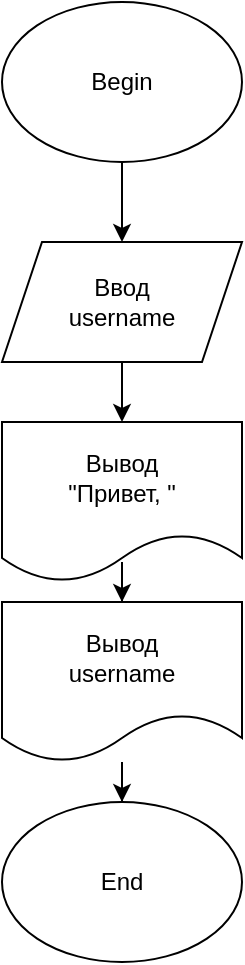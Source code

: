 <mxfile version="20.2.3" type="device"><diagram id="09Yvjt_T_7oLMIW9bUqs" name="Страница 1"><mxGraphModel dx="868" dy="553" grid="1" gridSize="10" guides="1" tooltips="1" connect="1" arrows="1" fold="1" page="1" pageScale="1" pageWidth="827" pageHeight="1169" math="0" shadow="0"><root><mxCell id="0"/><mxCell id="1" parent="0"/><mxCell id="05B9OgRyAF2SdJBMUtW3-11" value="" style="edgeStyle=orthogonalEdgeStyle;rounded=0;orthogonalLoop=1;jettySize=auto;html=1;" parent="1" source="05B9OgRyAF2SdJBMUtW3-8" target="05B9OgRyAF2SdJBMUtW3-10" edge="1"><mxGeometry relative="1" as="geometry"/></mxCell><mxCell id="05B9OgRyAF2SdJBMUtW3-8" value="Begin" style="ellipse;whiteSpace=wrap;html=1;" parent="1" vertex="1"><mxGeometry x="320" width="120" height="80" as="geometry"/></mxCell><mxCell id="05B9OgRyAF2SdJBMUtW3-9" value="End" style="ellipse;whiteSpace=wrap;html=1;" parent="1" vertex="1"><mxGeometry x="320" y="400" width="120" height="80" as="geometry"/></mxCell><mxCell id="05B9OgRyAF2SdJBMUtW3-13" value="" style="edgeStyle=orthogonalEdgeStyle;rounded=0;orthogonalLoop=1;jettySize=auto;html=1;" parent="1" source="05B9OgRyAF2SdJBMUtW3-10" target="05B9OgRyAF2SdJBMUtW3-12" edge="1"><mxGeometry relative="1" as="geometry"/></mxCell><mxCell id="05B9OgRyAF2SdJBMUtW3-10" value="Ввод&lt;br&gt;username" style="shape=parallelogram;perimeter=parallelogramPerimeter;whiteSpace=wrap;html=1;fixedSize=1;" parent="1" vertex="1"><mxGeometry x="320" y="120" width="120" height="60" as="geometry"/></mxCell><mxCell id="05B9OgRyAF2SdJBMUtW3-15" value="" style="edgeStyle=orthogonalEdgeStyle;rounded=0;orthogonalLoop=1;jettySize=auto;html=1;" parent="1" source="05B9OgRyAF2SdJBMUtW3-12" target="05B9OgRyAF2SdJBMUtW3-14" edge="1"><mxGeometry relative="1" as="geometry"/></mxCell><mxCell id="05B9OgRyAF2SdJBMUtW3-12" value="Вывод&lt;br&gt;&quot;Привет, &quot;" style="shape=document;whiteSpace=wrap;html=1;boundedLbl=1;labelBackgroundColor=#ffffff;" parent="1" vertex="1"><mxGeometry x="320" y="210" width="120" height="80" as="geometry"/></mxCell><mxCell id="05B9OgRyAF2SdJBMUtW3-16" value="" style="edgeStyle=orthogonalEdgeStyle;rounded=0;orthogonalLoop=1;jettySize=auto;html=1;" parent="1" source="05B9OgRyAF2SdJBMUtW3-14" target="05B9OgRyAF2SdJBMUtW3-9" edge="1"><mxGeometry relative="1" as="geometry"/></mxCell><mxCell id="05B9OgRyAF2SdJBMUtW3-14" value="Вывод&lt;br&gt;username" style="shape=document;whiteSpace=wrap;html=1;boundedLbl=1;labelBackgroundColor=#ffffff;" parent="1" vertex="1"><mxGeometry x="320" y="300" width="120" height="80" as="geometry"/></mxCell></root></mxGraphModel></diagram></mxfile>